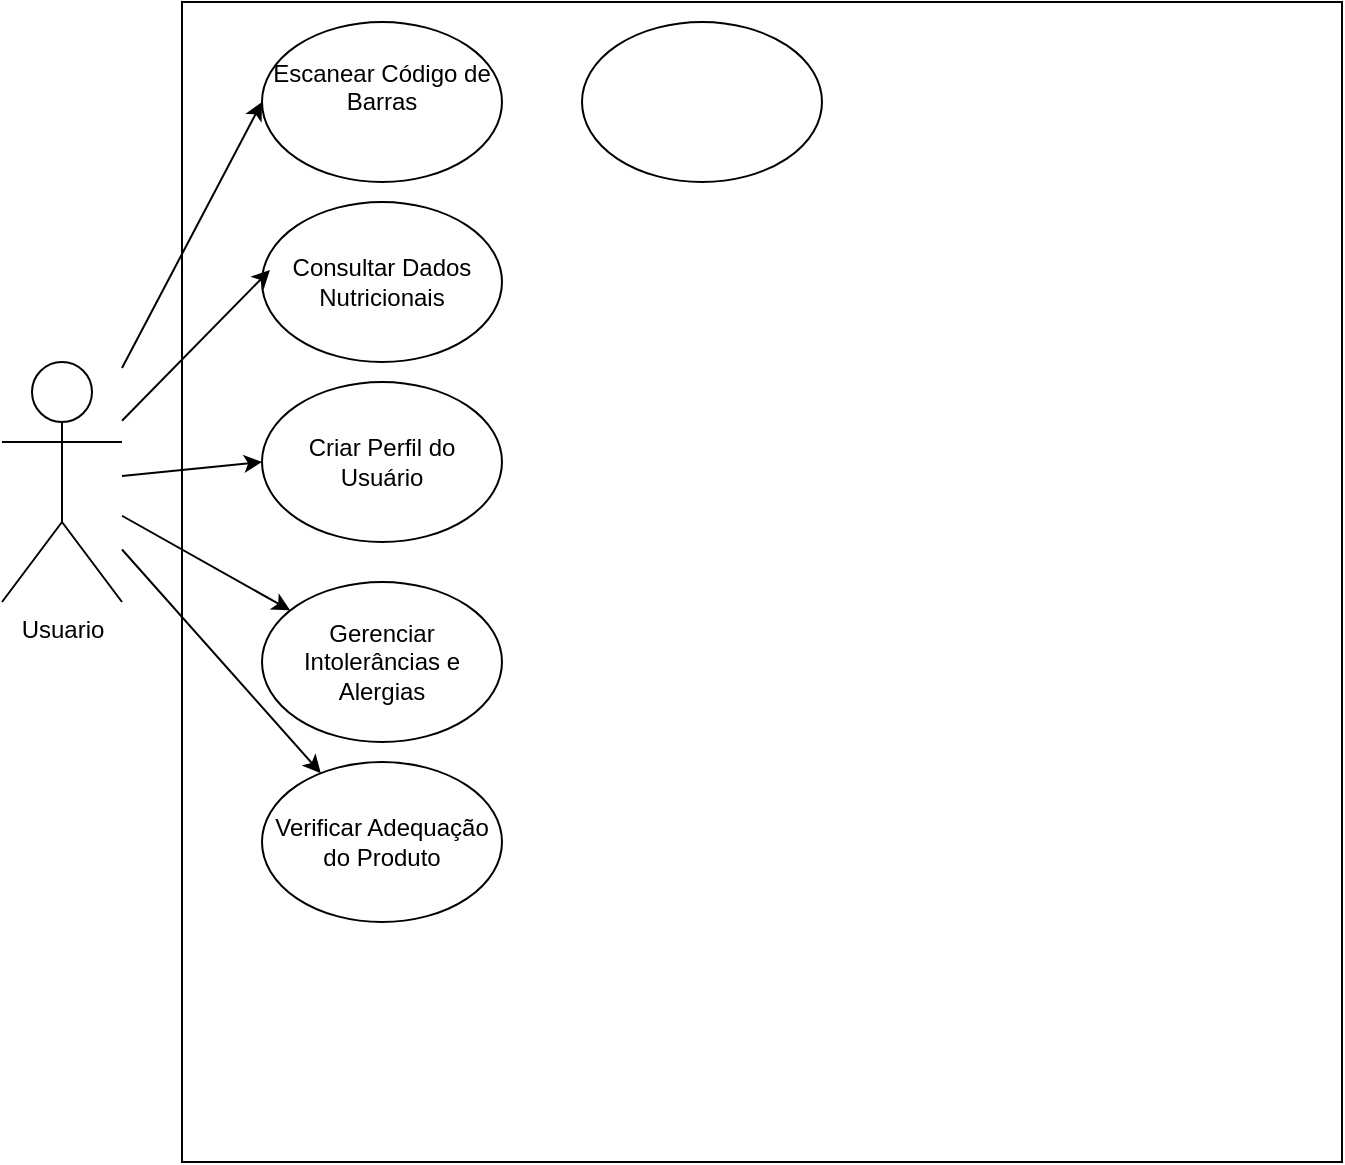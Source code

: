 <mxfile version="24.8.3">
  <diagram name="Página-1" id="qutICyVOGgyFWs-TM0fm">
    <mxGraphModel dx="839" dy="476" grid="1" gridSize="10" guides="1" tooltips="1" connect="1" arrows="1" fold="1" page="1" pageScale="1" pageWidth="827" pageHeight="1169" math="0" shadow="0">
      <root>
        <mxCell id="0" />
        <mxCell id="1" parent="0" />
        <mxCell id="at2XMUZmFgwB7fufx5Op-1" value="" style="whiteSpace=wrap;html=1;aspect=fixed;" vertex="1" parent="1">
          <mxGeometry x="110" y="70" width="580" height="580" as="geometry" />
        </mxCell>
        <mxCell id="at2XMUZmFgwB7fufx5Op-2" value="Usuario" style="shape=umlActor;verticalLabelPosition=bottom;verticalAlign=top;html=1;outlineConnect=0;" vertex="1" parent="1">
          <mxGeometry x="20" y="250" width="60" height="120" as="geometry" />
        </mxCell>
        <mxCell id="at2XMUZmFgwB7fufx5Op-3" value="&#xa;Escanear Código de Barras&#xa;&#xa;" style="ellipse;whiteSpace=wrap;html=1;" vertex="1" parent="1">
          <mxGeometry x="150" y="80" width="120" height="80" as="geometry" />
        </mxCell>
        <mxCell id="at2XMUZmFgwB7fufx5Op-4" value="" style="endArrow=classic;html=1;rounded=0;entryX=0;entryY=0.5;entryDx=0;entryDy=0;" edge="1" parent="1" source="at2XMUZmFgwB7fufx5Op-2" target="at2XMUZmFgwB7fufx5Op-3">
          <mxGeometry width="50" height="50" relative="1" as="geometry">
            <mxPoint x="390" y="290" as="sourcePoint" />
            <mxPoint x="440" y="240" as="targetPoint" />
            <Array as="points" />
          </mxGeometry>
        </mxCell>
        <mxCell id="at2XMUZmFgwB7fufx5Op-5" value="Consultar Dados Nutricionais" style="ellipse;whiteSpace=wrap;html=1;" vertex="1" parent="1">
          <mxGeometry x="150" y="170" width="120" height="80" as="geometry" />
        </mxCell>
        <mxCell id="at2XMUZmFgwB7fufx5Op-6" value="" style="endArrow=classic;html=1;rounded=0;entryX=0.033;entryY=0.425;entryDx=0;entryDy=0;entryPerimeter=0;" edge="1" parent="1" source="at2XMUZmFgwB7fufx5Op-2" target="at2XMUZmFgwB7fufx5Op-5">
          <mxGeometry width="50" height="50" relative="1" as="geometry">
            <mxPoint x="380" y="300" as="sourcePoint" />
            <mxPoint x="430" y="250" as="targetPoint" />
          </mxGeometry>
        </mxCell>
        <mxCell id="at2XMUZmFgwB7fufx5Op-7" value="Criar Perfil do Usuário" style="ellipse;whiteSpace=wrap;html=1;" vertex="1" parent="1">
          <mxGeometry x="150" y="260" width="120" height="80" as="geometry" />
        </mxCell>
        <mxCell id="at2XMUZmFgwB7fufx5Op-9" value="" style="endArrow=classic;html=1;rounded=0;entryX=0;entryY=0.5;entryDx=0;entryDy=0;" edge="1" parent="1" source="at2XMUZmFgwB7fufx5Op-2" target="at2XMUZmFgwB7fufx5Op-7">
          <mxGeometry width="50" height="50" relative="1" as="geometry">
            <mxPoint x="110" y="260" as="sourcePoint" />
            <mxPoint x="160" y="210" as="targetPoint" />
          </mxGeometry>
        </mxCell>
        <mxCell id="at2XMUZmFgwB7fufx5Op-10" value="Gerenciar Intolerâncias e Alergias" style="ellipse;whiteSpace=wrap;html=1;" vertex="1" parent="1">
          <mxGeometry x="150" y="360" width="120" height="80" as="geometry" />
        </mxCell>
        <mxCell id="at2XMUZmFgwB7fufx5Op-11" value="" style="endArrow=classic;html=1;rounded=0;" edge="1" parent="1" source="at2XMUZmFgwB7fufx5Op-2" target="at2XMUZmFgwB7fufx5Op-10">
          <mxGeometry width="50" height="50" relative="1" as="geometry">
            <mxPoint x="60" y="325" as="sourcePoint" />
            <mxPoint x="110" y="275" as="targetPoint" />
          </mxGeometry>
        </mxCell>
        <mxCell id="at2XMUZmFgwB7fufx5Op-13" value="Verificar Adequação do Produto" style="ellipse;whiteSpace=wrap;html=1;" vertex="1" parent="1">
          <mxGeometry x="150" y="450" width="120" height="80" as="geometry" />
        </mxCell>
        <mxCell id="at2XMUZmFgwB7fufx5Op-14" value="" style="ellipse;whiteSpace=wrap;html=1;" vertex="1" parent="1">
          <mxGeometry x="310" y="80" width="120" height="80" as="geometry" />
        </mxCell>
        <mxCell id="at2XMUZmFgwB7fufx5Op-15" value="" style="endArrow=classic;html=1;rounded=0;" edge="1" parent="1" source="at2XMUZmFgwB7fufx5Op-2" target="at2XMUZmFgwB7fufx5Op-13">
          <mxGeometry width="50" height="50" relative="1" as="geometry">
            <mxPoint x="30" y="400" as="sourcePoint" />
            <mxPoint x="80" y="350" as="targetPoint" />
          </mxGeometry>
        </mxCell>
      </root>
    </mxGraphModel>
  </diagram>
</mxfile>
